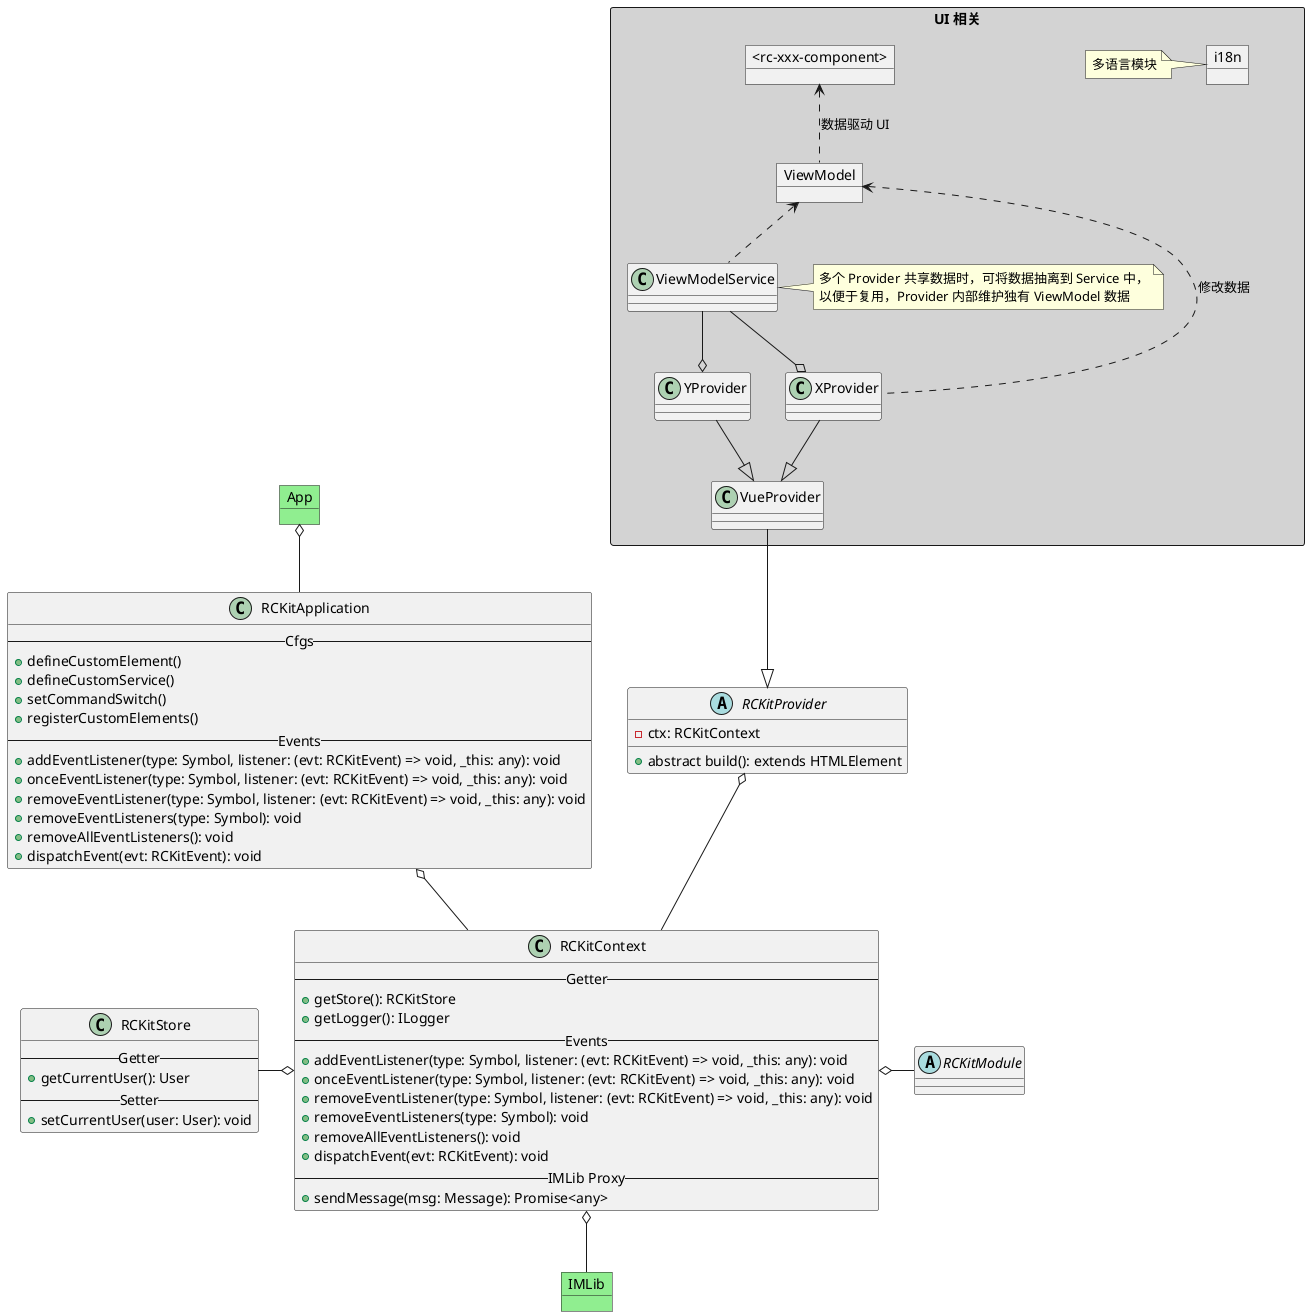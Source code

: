 @startuml class

object App#lightgreen
object IMLib#lightgreen
abstract class RCKitModule {}
rectangle "UI 相关"#lightgrey {
  object "<rc-xxx-component>" as Components
  ' object Vue#lightgreen
  object ViewModel
  class VueProvider
  class ViewModelService
  note right
  多个 Provider 共享数据时，可将数据抽离到 Service 中，
  以便于复用，Provider 内部维护独有 ViewModel 数据
  end note

  class XProvider
  class YProvider
  XProvider --|> VueProvider
  YProvider --|> VueProvider
  ViewModelService --o XProvider
  ViewModelService --o YProvider
  ViewModelService .up.> ViewModel

  object i18n
  note left: 多语言模块
}

abstract class RCKitProvider {
  - ctx: RCKitContext
  + abstract build(): extends HTMLElement
}

class RCKitApplication {
  -- Cfgs --
  + defineCustomElement()
  + defineCustomService()
  + setCommandSwitch()
  + registerCustomElements()
  -- Events --
  + addEventListener(type: Symbol, listener: (evt: RCKitEvent) => void, _this: any): void
  + onceEventListener(type: Symbol, listener: (evt: RCKitEvent) => void, _this: any): void
  + removeEventListener(type: Symbol, listener: (evt: RCKitEvent) => void, _this: any): void
  + removeEventListeners(type: Symbol): void
  + removeAllEventListeners(): void
  + dispatchEvent(evt: RCKitEvent): void
}

class RCKitStore {
  -- Getter --
  + getCurrentUser(): User
  -- Setter --
  + setCurrentUser(user: User): void
}
class RCKitContext {
  -- Getter --
  + getStore(): RCKitStore
  + getLogger(): ILogger
  -- Events --
  + addEventListener(type: Symbol, listener: (evt: RCKitEvent) => void, _this: any): void
  + onceEventListener(type: Symbol, listener: (evt: RCKitEvent) => void, _this: any): void
  + removeEventListener(type: Symbol, listener: (evt: RCKitEvent) => void, _this: any): void
  + removeEventListeners(type: Symbol): void
  + removeAllEventListeners(): void
  + dispatchEvent(evt: RCKitEvent): void
  -- IMLib Proxy --
  + sendMessage(msg: Message): Promise<any>
}

ViewModel <.. XProvider: 修改数据
Components <.. ViewModel: 数据驱动 UI
' Vue --o XProvider
' Components o-- Vue
VueProvider --|> RCKitProvider
App o-- RCKitApplication
RCKitApplication o-- RCKitContext
RCKitProvider o-- RCKitContext
RCKitContext o-- IMLib
RCKitContext o- RCKitModule
RCKitStore -o RCKitContext

@enduml